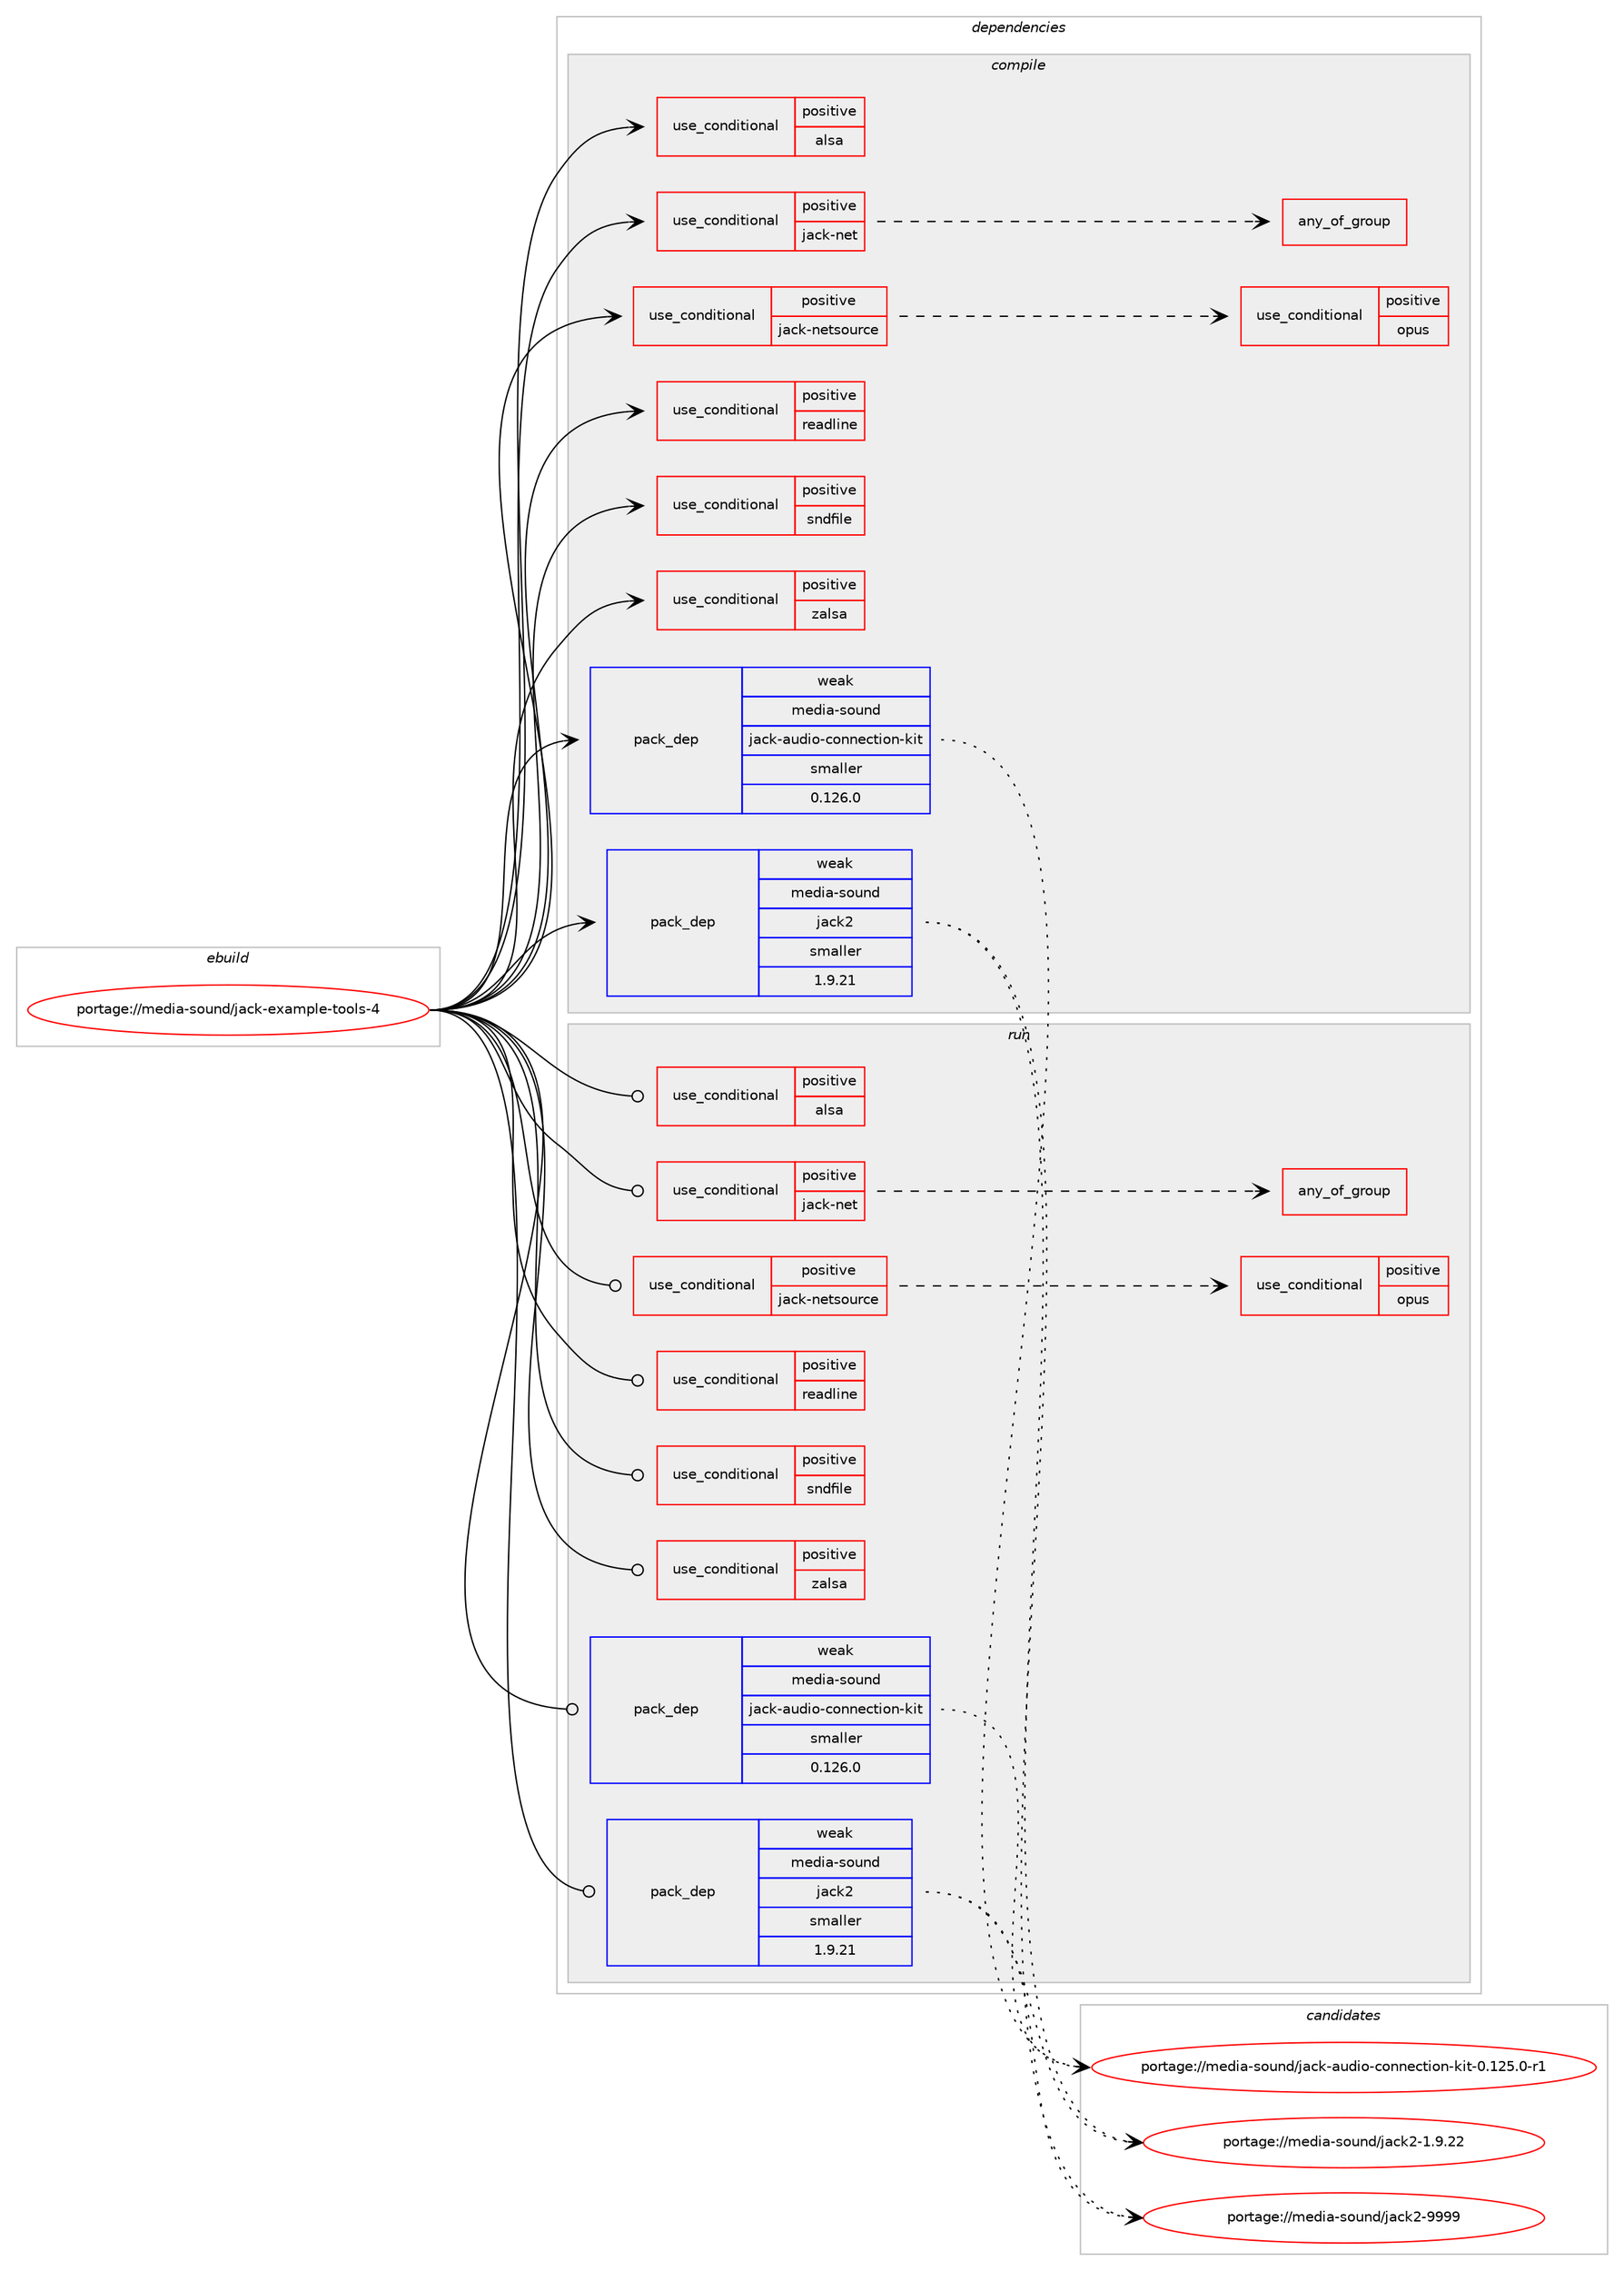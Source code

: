 digraph prolog {

# *************
# Graph options
# *************

newrank=true;
concentrate=true;
compound=true;
graph [rankdir=LR,fontname=Helvetica,fontsize=10,ranksep=1.5];#, ranksep=2.5, nodesep=0.2];
edge  [arrowhead=vee];
node  [fontname=Helvetica,fontsize=10];

# **********
# The ebuild
# **********

subgraph cluster_leftcol {
color=gray;
rank=same;
label=<<i>ebuild</i>>;
id [label="portage://media-sound/jack-example-tools-4", color=red, width=4, href="../media-sound/jack-example-tools-4.svg"];
}

# ****************
# The dependencies
# ****************

subgraph cluster_midcol {
color=gray;
label=<<i>dependencies</i>>;
subgraph cluster_compile {
fillcolor="#eeeeee";
style=filled;
label=<<i>compile</i>>;
subgraph cond78080 {
dependency163319 [label=<<TABLE BORDER="0" CELLBORDER="1" CELLSPACING="0" CELLPADDING="4"><TR><TD ROWSPAN="3" CELLPADDING="10">use_conditional</TD></TR><TR><TD>positive</TD></TR><TR><TD>alsa</TD></TR></TABLE>>, shape=none, color=red];
# *** BEGIN UNKNOWN DEPENDENCY TYPE (TODO) ***
# dependency163319 -> package_dependency(portage://media-sound/jack-example-tools-4,install,no,media-libs,alsa-lib,none,[,,],[],[])
# *** END UNKNOWN DEPENDENCY TYPE (TODO) ***

# *** BEGIN UNKNOWN DEPENDENCY TYPE (TODO) ***
# dependency163319 -> package_dependency(portage://media-sound/jack-example-tools-4,install,no,media-libs,libsamplerate,none,[,,],[],[])
# *** END UNKNOWN DEPENDENCY TYPE (TODO) ***

}
id:e -> dependency163319:w [weight=20,style="solid",arrowhead="vee"];
subgraph cond78081 {
dependency163320 [label=<<TABLE BORDER="0" CELLBORDER="1" CELLSPACING="0" CELLPADDING="4"><TR><TD ROWSPAN="3" CELLPADDING="10">use_conditional</TD></TR><TR><TD>positive</TD></TR><TR><TD>jack-net</TD></TR></TABLE>>, shape=none, color=red];
subgraph any2227 {
dependency163321 [label=<<TABLE BORDER="0" CELLBORDER="1" CELLSPACING="0" CELLPADDING="4"><TR><TD CELLPADDING="10">any_of_group</TD></TR></TABLE>>, shape=none, color=red];# *** BEGIN UNKNOWN DEPENDENCY TYPE (TODO) ***
# dependency163321 -> package_dependency(portage://media-sound/jack-example-tools-4,install,no,media-sound,jack2,none,[,,],[],[use(enable(libsamplerate),none)])
# *** END UNKNOWN DEPENDENCY TYPE (TODO) ***

# *** BEGIN UNKNOWN DEPENDENCY TYPE (TODO) ***
# dependency163321 -> package_dependency(portage://media-sound/jack-example-tools-4,install,no,media-video,pipewire,none,[,,],[],[use(enable(jack-sdk),negative)])
# *** END UNKNOWN DEPENDENCY TYPE (TODO) ***

}
dependency163320:e -> dependency163321:w [weight=20,style="dashed",arrowhead="vee"];
}
id:e -> dependency163320:w [weight=20,style="solid",arrowhead="vee"];
subgraph cond78082 {
dependency163322 [label=<<TABLE BORDER="0" CELLBORDER="1" CELLSPACING="0" CELLPADDING="4"><TR><TD ROWSPAN="3" CELLPADDING="10">use_conditional</TD></TR><TR><TD>positive</TD></TR><TR><TD>jack-netsource</TD></TR></TABLE>>, shape=none, color=red];
# *** BEGIN UNKNOWN DEPENDENCY TYPE (TODO) ***
# dependency163322 -> package_dependency(portage://media-sound/jack-example-tools-4,install,no,media-libs,libsamplerate,none,[,,],[],[])
# *** END UNKNOWN DEPENDENCY TYPE (TODO) ***

subgraph cond78083 {
dependency163323 [label=<<TABLE BORDER="0" CELLBORDER="1" CELLSPACING="0" CELLPADDING="4"><TR><TD ROWSPAN="3" CELLPADDING="10">use_conditional</TD></TR><TR><TD>positive</TD></TR><TR><TD>opus</TD></TR></TABLE>>, shape=none, color=red];
# *** BEGIN UNKNOWN DEPENDENCY TYPE (TODO) ***
# dependency163323 -> package_dependency(portage://media-sound/jack-example-tools-4,install,no,media-libs,opus,none,[,,],[],[use(enable(custom-modes),none)])
# *** END UNKNOWN DEPENDENCY TYPE (TODO) ***

}
dependency163322:e -> dependency163323:w [weight=20,style="dashed",arrowhead="vee"];
}
id:e -> dependency163322:w [weight=20,style="solid",arrowhead="vee"];
subgraph cond78084 {
dependency163324 [label=<<TABLE BORDER="0" CELLBORDER="1" CELLSPACING="0" CELLPADDING="4"><TR><TD ROWSPAN="3" CELLPADDING="10">use_conditional</TD></TR><TR><TD>positive</TD></TR><TR><TD>readline</TD></TR></TABLE>>, shape=none, color=red];
# *** BEGIN UNKNOWN DEPENDENCY TYPE (TODO) ***
# dependency163324 -> package_dependency(portage://media-sound/jack-example-tools-4,install,no,sys-libs,readline,none,[,,],any_same_slot,[])
# *** END UNKNOWN DEPENDENCY TYPE (TODO) ***

}
id:e -> dependency163324:w [weight=20,style="solid",arrowhead="vee"];
subgraph cond78085 {
dependency163325 [label=<<TABLE BORDER="0" CELLBORDER="1" CELLSPACING="0" CELLPADDING="4"><TR><TD ROWSPAN="3" CELLPADDING="10">use_conditional</TD></TR><TR><TD>positive</TD></TR><TR><TD>sndfile</TD></TR></TABLE>>, shape=none, color=red];
# *** BEGIN UNKNOWN DEPENDENCY TYPE (TODO) ***
# dependency163325 -> package_dependency(portage://media-sound/jack-example-tools-4,install,no,media-libs,libsndfile,none,[,,],[],[])
# *** END UNKNOWN DEPENDENCY TYPE (TODO) ***

}
id:e -> dependency163325:w [weight=20,style="solid",arrowhead="vee"];
subgraph cond78086 {
dependency163326 [label=<<TABLE BORDER="0" CELLBORDER="1" CELLSPACING="0" CELLPADDING="4"><TR><TD ROWSPAN="3" CELLPADDING="10">use_conditional</TD></TR><TR><TD>positive</TD></TR><TR><TD>zalsa</TD></TR></TABLE>>, shape=none, color=red];
# *** BEGIN UNKNOWN DEPENDENCY TYPE (TODO) ***
# dependency163326 -> package_dependency(portage://media-sound/jack-example-tools-4,install,no,media-libs,alsa-lib,none,[,,],[],[])
# *** END UNKNOWN DEPENDENCY TYPE (TODO) ***

# *** BEGIN UNKNOWN DEPENDENCY TYPE (TODO) ***
# dependency163326 -> package_dependency(portage://media-sound/jack-example-tools-4,install,no,media-libs,zita-alsa-pcmi,none,[,,],[],[])
# *** END UNKNOWN DEPENDENCY TYPE (TODO) ***

# *** BEGIN UNKNOWN DEPENDENCY TYPE (TODO) ***
# dependency163326 -> package_dependency(portage://media-sound/jack-example-tools-4,install,no,media-libs,zita-resampler,none,[,,],any_same_slot,[])
# *** END UNKNOWN DEPENDENCY TYPE (TODO) ***

}
id:e -> dependency163326:w [weight=20,style="solid",arrowhead="vee"];
# *** BEGIN UNKNOWN DEPENDENCY TYPE (TODO) ***
# id -> package_dependency(portage://media-sound/jack-example-tools-4,install,no,virtual,jack,none,[,,],[],[])
# *** END UNKNOWN DEPENDENCY TYPE (TODO) ***

subgraph pack82848 {
dependency163327 [label=<<TABLE BORDER="0" CELLBORDER="1" CELLSPACING="0" CELLPADDING="4" WIDTH="220"><TR><TD ROWSPAN="6" CELLPADDING="30">pack_dep</TD></TR><TR><TD WIDTH="110">weak</TD></TR><TR><TD>media-sound</TD></TR><TR><TD>jack-audio-connection-kit</TD></TR><TR><TD>smaller</TD></TR><TR><TD>0.126.0</TD></TR></TABLE>>, shape=none, color=blue];
}
id:e -> dependency163327:w [weight=20,style="solid",arrowhead="vee"];
subgraph pack82849 {
dependency163328 [label=<<TABLE BORDER="0" CELLBORDER="1" CELLSPACING="0" CELLPADDING="4" WIDTH="220"><TR><TD ROWSPAN="6" CELLPADDING="30">pack_dep</TD></TR><TR><TD WIDTH="110">weak</TD></TR><TR><TD>media-sound</TD></TR><TR><TD>jack2</TD></TR><TR><TD>smaller</TD></TR><TR><TD>1.9.21</TD></TR></TABLE>>, shape=none, color=blue];
}
id:e -> dependency163328:w [weight=20,style="solid",arrowhead="vee"];
}
subgraph cluster_compileandrun {
fillcolor="#eeeeee";
style=filled;
label=<<i>compile and run</i>>;
}
subgraph cluster_run {
fillcolor="#eeeeee";
style=filled;
label=<<i>run</i>>;
subgraph cond78087 {
dependency163329 [label=<<TABLE BORDER="0" CELLBORDER="1" CELLSPACING="0" CELLPADDING="4"><TR><TD ROWSPAN="3" CELLPADDING="10">use_conditional</TD></TR><TR><TD>positive</TD></TR><TR><TD>alsa</TD></TR></TABLE>>, shape=none, color=red];
# *** BEGIN UNKNOWN DEPENDENCY TYPE (TODO) ***
# dependency163329 -> package_dependency(portage://media-sound/jack-example-tools-4,run,no,media-libs,alsa-lib,none,[,,],[],[])
# *** END UNKNOWN DEPENDENCY TYPE (TODO) ***

# *** BEGIN UNKNOWN DEPENDENCY TYPE (TODO) ***
# dependency163329 -> package_dependency(portage://media-sound/jack-example-tools-4,run,no,media-libs,libsamplerate,none,[,,],[],[])
# *** END UNKNOWN DEPENDENCY TYPE (TODO) ***

}
id:e -> dependency163329:w [weight=20,style="solid",arrowhead="odot"];
subgraph cond78088 {
dependency163330 [label=<<TABLE BORDER="0" CELLBORDER="1" CELLSPACING="0" CELLPADDING="4"><TR><TD ROWSPAN="3" CELLPADDING="10">use_conditional</TD></TR><TR><TD>positive</TD></TR><TR><TD>jack-net</TD></TR></TABLE>>, shape=none, color=red];
subgraph any2228 {
dependency163331 [label=<<TABLE BORDER="0" CELLBORDER="1" CELLSPACING="0" CELLPADDING="4"><TR><TD CELLPADDING="10">any_of_group</TD></TR></TABLE>>, shape=none, color=red];# *** BEGIN UNKNOWN DEPENDENCY TYPE (TODO) ***
# dependency163331 -> package_dependency(portage://media-sound/jack-example-tools-4,run,no,media-sound,jack2,none,[,,],[],[use(enable(libsamplerate),none)])
# *** END UNKNOWN DEPENDENCY TYPE (TODO) ***

# *** BEGIN UNKNOWN DEPENDENCY TYPE (TODO) ***
# dependency163331 -> package_dependency(portage://media-sound/jack-example-tools-4,run,no,media-video,pipewire,none,[,,],[],[use(enable(jack-sdk),negative)])
# *** END UNKNOWN DEPENDENCY TYPE (TODO) ***

}
dependency163330:e -> dependency163331:w [weight=20,style="dashed",arrowhead="vee"];
}
id:e -> dependency163330:w [weight=20,style="solid",arrowhead="odot"];
subgraph cond78089 {
dependency163332 [label=<<TABLE BORDER="0" CELLBORDER="1" CELLSPACING="0" CELLPADDING="4"><TR><TD ROWSPAN="3" CELLPADDING="10">use_conditional</TD></TR><TR><TD>positive</TD></TR><TR><TD>jack-netsource</TD></TR></TABLE>>, shape=none, color=red];
# *** BEGIN UNKNOWN DEPENDENCY TYPE (TODO) ***
# dependency163332 -> package_dependency(portage://media-sound/jack-example-tools-4,run,no,media-libs,libsamplerate,none,[,,],[],[])
# *** END UNKNOWN DEPENDENCY TYPE (TODO) ***

subgraph cond78090 {
dependency163333 [label=<<TABLE BORDER="0" CELLBORDER="1" CELLSPACING="0" CELLPADDING="4"><TR><TD ROWSPAN="3" CELLPADDING="10">use_conditional</TD></TR><TR><TD>positive</TD></TR><TR><TD>opus</TD></TR></TABLE>>, shape=none, color=red];
# *** BEGIN UNKNOWN DEPENDENCY TYPE (TODO) ***
# dependency163333 -> package_dependency(portage://media-sound/jack-example-tools-4,run,no,media-libs,opus,none,[,,],[],[use(enable(custom-modes),none)])
# *** END UNKNOWN DEPENDENCY TYPE (TODO) ***

}
dependency163332:e -> dependency163333:w [weight=20,style="dashed",arrowhead="vee"];
}
id:e -> dependency163332:w [weight=20,style="solid",arrowhead="odot"];
subgraph cond78091 {
dependency163334 [label=<<TABLE BORDER="0" CELLBORDER="1" CELLSPACING="0" CELLPADDING="4"><TR><TD ROWSPAN="3" CELLPADDING="10">use_conditional</TD></TR><TR><TD>positive</TD></TR><TR><TD>readline</TD></TR></TABLE>>, shape=none, color=red];
# *** BEGIN UNKNOWN DEPENDENCY TYPE (TODO) ***
# dependency163334 -> package_dependency(portage://media-sound/jack-example-tools-4,run,no,sys-libs,readline,none,[,,],any_same_slot,[])
# *** END UNKNOWN DEPENDENCY TYPE (TODO) ***

}
id:e -> dependency163334:w [weight=20,style="solid",arrowhead="odot"];
subgraph cond78092 {
dependency163335 [label=<<TABLE BORDER="0" CELLBORDER="1" CELLSPACING="0" CELLPADDING="4"><TR><TD ROWSPAN="3" CELLPADDING="10">use_conditional</TD></TR><TR><TD>positive</TD></TR><TR><TD>sndfile</TD></TR></TABLE>>, shape=none, color=red];
# *** BEGIN UNKNOWN DEPENDENCY TYPE (TODO) ***
# dependency163335 -> package_dependency(portage://media-sound/jack-example-tools-4,run,no,media-libs,libsndfile,none,[,,],[],[])
# *** END UNKNOWN DEPENDENCY TYPE (TODO) ***

}
id:e -> dependency163335:w [weight=20,style="solid",arrowhead="odot"];
subgraph cond78093 {
dependency163336 [label=<<TABLE BORDER="0" CELLBORDER="1" CELLSPACING="0" CELLPADDING="4"><TR><TD ROWSPAN="3" CELLPADDING="10">use_conditional</TD></TR><TR><TD>positive</TD></TR><TR><TD>zalsa</TD></TR></TABLE>>, shape=none, color=red];
# *** BEGIN UNKNOWN DEPENDENCY TYPE (TODO) ***
# dependency163336 -> package_dependency(portage://media-sound/jack-example-tools-4,run,no,media-libs,alsa-lib,none,[,,],[],[])
# *** END UNKNOWN DEPENDENCY TYPE (TODO) ***

# *** BEGIN UNKNOWN DEPENDENCY TYPE (TODO) ***
# dependency163336 -> package_dependency(portage://media-sound/jack-example-tools-4,run,no,media-libs,zita-alsa-pcmi,none,[,,],[],[])
# *** END UNKNOWN DEPENDENCY TYPE (TODO) ***

# *** BEGIN UNKNOWN DEPENDENCY TYPE (TODO) ***
# dependency163336 -> package_dependency(portage://media-sound/jack-example-tools-4,run,no,media-libs,zita-resampler,none,[,,],any_same_slot,[])
# *** END UNKNOWN DEPENDENCY TYPE (TODO) ***

}
id:e -> dependency163336:w [weight=20,style="solid",arrowhead="odot"];
# *** BEGIN UNKNOWN DEPENDENCY TYPE (TODO) ***
# id -> package_dependency(portage://media-sound/jack-example-tools-4,run,no,virtual,jack,none,[,,],[],[])
# *** END UNKNOWN DEPENDENCY TYPE (TODO) ***

subgraph pack82850 {
dependency163337 [label=<<TABLE BORDER="0" CELLBORDER="1" CELLSPACING="0" CELLPADDING="4" WIDTH="220"><TR><TD ROWSPAN="6" CELLPADDING="30">pack_dep</TD></TR><TR><TD WIDTH="110">weak</TD></TR><TR><TD>media-sound</TD></TR><TR><TD>jack-audio-connection-kit</TD></TR><TR><TD>smaller</TD></TR><TR><TD>0.126.0</TD></TR></TABLE>>, shape=none, color=blue];
}
id:e -> dependency163337:w [weight=20,style="solid",arrowhead="odot"];
subgraph pack82851 {
dependency163338 [label=<<TABLE BORDER="0" CELLBORDER="1" CELLSPACING="0" CELLPADDING="4" WIDTH="220"><TR><TD ROWSPAN="6" CELLPADDING="30">pack_dep</TD></TR><TR><TD WIDTH="110">weak</TD></TR><TR><TD>media-sound</TD></TR><TR><TD>jack2</TD></TR><TR><TD>smaller</TD></TR><TR><TD>1.9.21</TD></TR></TABLE>>, shape=none, color=blue];
}
id:e -> dependency163338:w [weight=20,style="solid",arrowhead="odot"];
}
}

# **************
# The candidates
# **************

subgraph cluster_choices {
rank=same;
color=gray;
label=<<i>candidates</i>>;

subgraph choice82848 {
color=black;
nodesep=1;
choice109101100105974511511111711010047106979910745971171001051114599111110110101991161051111104510710511645484649505346484511449 [label="portage://media-sound/jack-audio-connection-kit-0.125.0-r1", color=red, width=4,href="../media-sound/jack-audio-connection-kit-0.125.0-r1.svg"];
dependency163327:e -> choice109101100105974511511111711010047106979910745971171001051114599111110110101991161051111104510710511645484649505346484511449:w [style=dotted,weight="100"];
}
subgraph choice82849 {
color=black;
nodesep=1;
choice10910110010597451151111171101004710697991075045494657465050 [label="portage://media-sound/jack2-1.9.22", color=red, width=4,href="../media-sound/jack2-1.9.22.svg"];
choice1091011001059745115111117110100471069799107504557575757 [label="portage://media-sound/jack2-9999", color=red, width=4,href="../media-sound/jack2-9999.svg"];
dependency163328:e -> choice10910110010597451151111171101004710697991075045494657465050:w [style=dotted,weight="100"];
dependency163328:e -> choice1091011001059745115111117110100471069799107504557575757:w [style=dotted,weight="100"];
}
subgraph choice82850 {
color=black;
nodesep=1;
choice109101100105974511511111711010047106979910745971171001051114599111110110101991161051111104510710511645484649505346484511449 [label="portage://media-sound/jack-audio-connection-kit-0.125.0-r1", color=red, width=4,href="../media-sound/jack-audio-connection-kit-0.125.0-r1.svg"];
dependency163337:e -> choice109101100105974511511111711010047106979910745971171001051114599111110110101991161051111104510710511645484649505346484511449:w [style=dotted,weight="100"];
}
subgraph choice82851 {
color=black;
nodesep=1;
choice10910110010597451151111171101004710697991075045494657465050 [label="portage://media-sound/jack2-1.9.22", color=red, width=4,href="../media-sound/jack2-1.9.22.svg"];
choice1091011001059745115111117110100471069799107504557575757 [label="portage://media-sound/jack2-9999", color=red, width=4,href="../media-sound/jack2-9999.svg"];
dependency163338:e -> choice10910110010597451151111171101004710697991075045494657465050:w [style=dotted,weight="100"];
dependency163338:e -> choice1091011001059745115111117110100471069799107504557575757:w [style=dotted,weight="100"];
}
}

}

